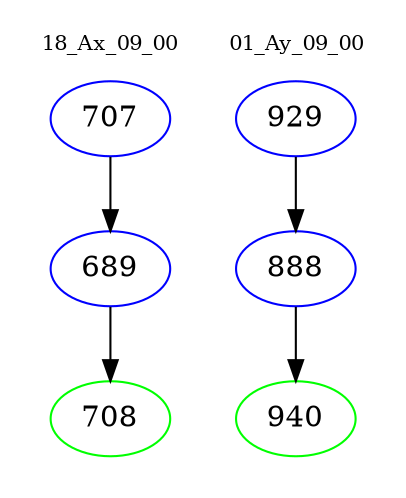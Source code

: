 digraph{
subgraph cluster_0 {
color = white
label = "18_Ax_09_00";
fontsize=10;
T0_707 [label="707", color="blue"]
T0_707 -> T0_689 [color="black"]
T0_689 [label="689", color="blue"]
T0_689 -> T0_708 [color="black"]
T0_708 [label="708", color="green"]
}
subgraph cluster_1 {
color = white
label = "01_Ay_09_00";
fontsize=10;
T1_929 [label="929", color="blue"]
T1_929 -> T1_888 [color="black"]
T1_888 [label="888", color="blue"]
T1_888 -> T1_940 [color="black"]
T1_940 [label="940", color="green"]
}
}

